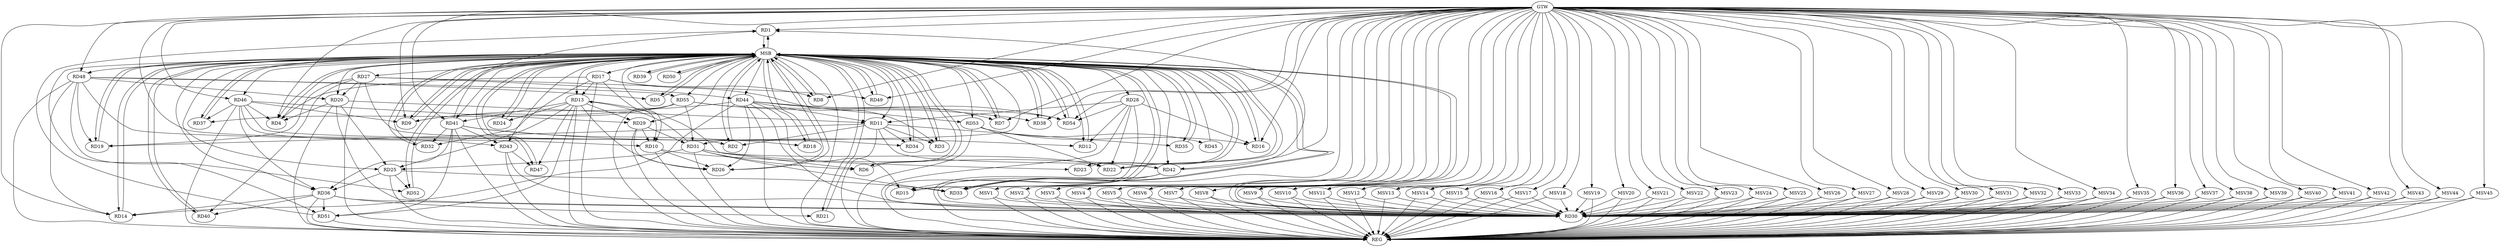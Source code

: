 strict digraph G {
  RD1 [ label="RD1" ];
  RD2 [ label="RD2" ];
  RD3 [ label="RD3" ];
  RD4 [ label="RD4" ];
  RD5 [ label="RD5" ];
  RD6 [ label="RD6" ];
  RD7 [ label="RD7" ];
  RD8 [ label="RD8" ];
  RD9 [ label="RD9" ];
  RD10 [ label="RD10" ];
  RD11 [ label="RD11" ];
  RD12 [ label="RD12" ];
  RD13 [ label="RD13" ];
  RD14 [ label="RD14" ];
  RD15 [ label="RD15" ];
  RD16 [ label="RD16" ];
  RD17 [ label="RD17" ];
  RD18 [ label="RD18" ];
  RD19 [ label="RD19" ];
  RD20 [ label="RD20" ];
  RD21 [ label="RD21" ];
  RD22 [ label="RD22" ];
  RD23 [ label="RD23" ];
  RD24 [ label="RD24" ];
  RD25 [ label="RD25" ];
  RD26 [ label="RD26" ];
  RD27 [ label="RD27" ];
  RD28 [ label="RD28" ];
  RD29 [ label="RD29" ];
  RD30 [ label="RD30" ];
  RD31 [ label="RD31" ];
  RD32 [ label="RD32" ];
  RD33 [ label="RD33" ];
  RD34 [ label="RD34" ];
  RD35 [ label="RD35" ];
  RD36 [ label="RD36" ];
  RD37 [ label="RD37" ];
  RD38 [ label="RD38" ];
  RD39 [ label="RD39" ];
  RD40 [ label="RD40" ];
  RD41 [ label="RD41" ];
  RD42 [ label="RD42" ];
  RD43 [ label="RD43" ];
  RD44 [ label="RD44" ];
  RD45 [ label="RD45" ];
  RD46 [ label="RD46" ];
  RD47 [ label="RD47" ];
  RD48 [ label="RD48" ];
  RD49 [ label="RD49" ];
  RD50 [ label="RD50" ];
  RD51 [ label="RD51" ];
  RD52 [ label="RD52" ];
  RD53 [ label="RD53" ];
  RD54 [ label="RD54" ];
  RD55 [ label="RD55" ];
  GTW [ label="GTW" ];
  REG [ label="REG" ];
  MSB [ label="MSB" ];
  MSV1 [ label="MSV1" ];
  MSV2 [ label="MSV2" ];
  MSV3 [ label="MSV3" ];
  MSV4 [ label="MSV4" ];
  MSV5 [ label="MSV5" ];
  MSV6 [ label="MSV6" ];
  MSV7 [ label="MSV7" ];
  MSV8 [ label="MSV8" ];
  MSV9 [ label="MSV9" ];
  MSV10 [ label="MSV10" ];
  MSV11 [ label="MSV11" ];
  MSV12 [ label="MSV12" ];
  MSV13 [ label="MSV13" ];
  MSV14 [ label="MSV14" ];
  MSV15 [ label="MSV15" ];
  MSV16 [ label="MSV16" ];
  MSV17 [ label="MSV17" ];
  MSV18 [ label="MSV18" ];
  MSV19 [ label="MSV19" ];
  MSV20 [ label="MSV20" ];
  MSV21 [ label="MSV21" ];
  MSV22 [ label="MSV22" ];
  MSV23 [ label="MSV23" ];
  MSV24 [ label="MSV24" ];
  MSV25 [ label="MSV25" ];
  MSV26 [ label="MSV26" ];
  MSV27 [ label="MSV27" ];
  MSV28 [ label="MSV28" ];
  MSV29 [ label="MSV29" ];
  MSV30 [ label="MSV30" ];
  MSV31 [ label="MSV31" ];
  MSV32 [ label="MSV32" ];
  MSV33 [ label="MSV33" ];
  MSV34 [ label="MSV34" ];
  MSV35 [ label="MSV35" ];
  MSV36 [ label="MSV36" ];
  MSV37 [ label="MSV37" ];
  MSV38 [ label="MSV38" ];
  MSV39 [ label="MSV39" ];
  MSV40 [ label="MSV40" ];
  MSV41 [ label="MSV41" ];
  MSV42 [ label="MSV42" ];
  MSV43 [ label="MSV43" ];
  MSV44 [ label="MSV44" ];
  MSV45 [ label="MSV45" ];
  RD41 -> RD1;
  RD42 -> RD1;
  RD51 -> RD1;
  RD11 -> RD2;
  RD46 -> RD2;
  RD11 -> RD3;
  RD17 -> RD3;
  RD17 -> RD4;
  RD20 -> RD4;
  RD46 -> RD4;
  RD48 -> RD5;
  RD13 -> RD6;
  RD31 -> RD6;
  RD44 -> RD7;
  RD17 -> RD8;
  RD44 -> RD9;
  RD46 -> RD9;
  RD55 -> RD9;
  RD17 -> RD10;
  RD10 -> RD23;
  RD10 -> RD26;
  RD29 -> RD10;
  RD48 -> RD10;
  RD11 -> RD19;
  RD20 -> RD11;
  RD28 -> RD11;
  RD11 -> RD34;
  RD11 -> RD35;
  RD11 -> RD42;
  RD44 -> RD11;
  RD28 -> RD12;
  RD41 -> RD12;
  RD17 -> RD13;
  RD13 -> RD24;
  RD13 -> RD25;
  RD13 -> RD26;
  RD13 -> RD29;
  RD31 -> RD13;
  RD13 -> RD41;
  RD13 -> RD47;
  RD13 -> RD51;
  RD36 -> RD14;
  RD44 -> RD14;
  RD48 -> RD14;
  RD42 -> RD15;
  RD44 -> RD15;
  RD28 -> RD16;
  RD53 -> RD16;
  RD17 -> RD32;
  RD41 -> RD18;
  RD27 -> RD19;
  RD48 -> RD19;
  RD20 -> RD25;
  RD27 -> RD20;
  RD20 -> RD30;
  RD48 -> RD20;
  RD36 -> RD21;
  RD28 -> RD22;
  RD31 -> RD22;
  RD53 -> RD22;
  RD31 -> RD25;
  RD25 -> RD33;
  RD25 -> RD36;
  RD25 -> RD52;
  RD29 -> RD26;
  RD44 -> RD26;
  RD27 -> RD34;
  RD27 -> RD40;
  RD27 -> RD44;
  RD27 -> RD49;
  RD28 -> RD30;
  RD28 -> RD54;
  RD29 -> RD31;
  RD46 -> RD29;
  RD36 -> RD30;
  RD42 -> RD30;
  RD43 -> RD30;
  RD44 -> RD30;
  RD31 -> RD33;
  RD31 -> RD42;
  RD55 -> RD31;
  RD41 -> RD32;
  RD36 -> RD40;
  RD41 -> RD36;
  RD46 -> RD36;
  RD36 -> RD51;
  RD46 -> RD37;
  RD55 -> RD37;
  RD55 -> RD38;
  RD41 -> RD43;
  RD41 -> RD51;
  RD46 -> RD43;
  RD43 -> RD47;
  RD44 -> RD53;
  RD44 -> RD54;
  RD53 -> RD45;
  RD48 -> RD52;
  RD48 -> RD55;
  RD55 -> RD54;
  GTW -> RD46;
  GTW -> RD42;
  GTW -> RD9;
  GTW -> RD2;
  GTW -> RD41;
  GTW -> RD49;
  GTW -> RD14;
  GTW -> RD4;
  GTW -> RD33;
  GTW -> RD48;
  GTW -> RD7;
  GTW -> RD54;
  GTW -> RD16;
  GTW -> RD38;
  GTW -> RD1;
  GTW -> RD8;
  RD10 -> REG;
  RD11 -> REG;
  RD13 -> REG;
  RD17 -> REG;
  RD20 -> REG;
  RD25 -> REG;
  RD27 -> REG;
  RD28 -> REG;
  RD29 -> REG;
  RD31 -> REG;
  RD36 -> REG;
  RD41 -> REG;
  RD42 -> REG;
  RD43 -> REG;
  RD44 -> REG;
  RD46 -> REG;
  RD48 -> REG;
  RD51 -> REG;
  RD53 -> REG;
  RD55 -> REG;
  RD1 -> MSB;
  MSB -> RD7;
  MSB -> RD22;
  MSB -> RD25;
  MSB -> RD36;
  MSB -> RD38;
  MSB -> RD42;
  MSB -> RD54;
  MSB -> REG;
  RD2 -> MSB;
  MSB -> RD5;
  MSB -> RD39;
  MSB -> RD43;
  RD3 -> MSB;
  MSB -> RD27;
  MSB -> RD29;
  MSB -> RD51;
  MSB -> RD52;
  RD4 -> MSB;
  RD5 -> MSB;
  MSB -> RD2;
  MSB -> RD6;
  MSB -> RD23;
  RD6 -> MSB;
  MSB -> RD9;
  MSB -> RD28;
  MSB -> RD53;
  RD7 -> MSB;
  MSB -> RD13;
  MSB -> RD40;
  RD8 -> MSB;
  MSB -> RD4;
  MSB -> RD12;
  MSB -> RD16;
  MSB -> RD20;
  MSB -> RD41;
  RD9 -> MSB;
  MSB -> RD33;
  MSB -> RD50;
  MSB -> RD55;
  RD12 -> MSB;
  MSB -> RD10;
  MSB -> RD14;
  RD14 -> MSB;
  MSB -> RD26;
  RD15 -> MSB;
  MSB -> RD37;
  MSB -> RD47;
  RD16 -> MSB;
  MSB -> RD17;
  MSB -> RD19;
  MSB -> RD24;
  MSB -> RD35;
  MSB -> RD46;
  RD18 -> MSB;
  MSB -> RD32;
  MSB -> RD44;
  RD19 -> MSB;
  MSB -> RD30;
  RD21 -> MSB;
  MSB -> RD31;
  RD22 -> MSB;
  MSB -> RD3;
  RD23 -> MSB;
  RD24 -> MSB;
  MSB -> RD11;
  RD26 -> MSB;
  RD30 -> MSB;
  MSB -> RD15;
  MSB -> RD34;
  RD32 -> MSB;
  MSB -> RD48;
  RD33 -> MSB;
  RD34 -> MSB;
  RD35 -> MSB;
  MSB -> RD21;
  RD37 -> MSB;
  MSB -> RD1;
  RD38 -> MSB;
  MSB -> RD18;
  RD39 -> MSB;
  RD40 -> MSB;
  RD45 -> MSB;
  MSB -> RD8;
  RD47 -> MSB;
  MSB -> RD49;
  RD49 -> MSB;
  RD50 -> MSB;
  RD52 -> MSB;
  RD54 -> MSB;
  MSV1 -> RD30;
  MSV2 -> RD30;
  MSV3 -> RD30;
  MSV4 -> RD30;
  MSV5 -> RD30;
  MSV6 -> RD30;
  MSV7 -> RD30;
  MSV8 -> RD30;
  GTW -> MSV1;
  MSV1 -> REG;
  GTW -> MSV2;
  MSV2 -> REG;
  GTW -> MSV3;
  MSV3 -> REG;
  GTW -> MSV4;
  MSV4 -> REG;
  GTW -> MSV5;
  MSV5 -> REG;
  GTW -> MSV6;
  MSV6 -> REG;
  GTW -> MSV7;
  MSV7 -> REG;
  GTW -> MSV8;
  MSV8 -> REG;
  MSV9 -> RD30;
  MSV10 -> RD30;
  MSV11 -> RD30;
  MSV12 -> RD30;
  GTW -> MSV9;
  MSV9 -> REG;
  GTW -> MSV10;
  MSV10 -> REG;
  GTW -> MSV11;
  MSV11 -> REG;
  GTW -> MSV12;
  MSV12 -> REG;
  MSV13 -> RD30;
  MSV14 -> RD30;
  GTW -> MSV13;
  MSV13 -> REG;
  GTW -> MSV14;
  MSV14 -> REG;
  MSV15 -> RD30;
  MSV16 -> RD30;
  MSV17 -> RD30;
  MSV18 -> RD30;
  GTW -> MSV15;
  MSV15 -> REG;
  GTW -> MSV16;
  MSV16 -> REG;
  GTW -> MSV17;
  MSV17 -> REG;
  GTW -> MSV18;
  MSV18 -> REG;
  MSV19 -> RD30;
  MSV20 -> RD30;
  MSV21 -> RD30;
  GTW -> MSV19;
  MSV19 -> REG;
  GTW -> MSV20;
  MSV20 -> REG;
  GTW -> MSV21;
  MSV21 -> REG;
  MSV22 -> RD30;
  MSV23 -> RD30;
  GTW -> MSV22;
  MSV22 -> REG;
  GTW -> MSV23;
  MSV23 -> REG;
  MSV24 -> RD30;
  MSV25 -> RD30;
  GTW -> MSV24;
  MSV24 -> REG;
  GTW -> MSV25;
  MSV25 -> REG;
  MSV26 -> RD30;
  MSV27 -> RD30;
  MSV28 -> RD30;
  MSV29 -> RD30;
  GTW -> MSV26;
  MSV26 -> REG;
  GTW -> MSV27;
  MSV27 -> REG;
  GTW -> MSV28;
  MSV28 -> REG;
  GTW -> MSV29;
  MSV29 -> REG;
  MSV30 -> RD30;
  MSV31 -> RD30;
  MSV32 -> RD30;
  MSV33 -> RD30;
  MSV34 -> RD30;
  MSV35 -> RD30;
  MSV36 -> RD30;
  GTW -> MSV30;
  MSV30 -> REG;
  GTW -> MSV31;
  MSV31 -> REG;
  GTW -> MSV32;
  MSV32 -> REG;
  GTW -> MSV33;
  MSV33 -> REG;
  GTW -> MSV34;
  MSV34 -> REG;
  GTW -> MSV35;
  MSV35 -> REG;
  GTW -> MSV36;
  MSV36 -> REG;
  MSV37 -> RD30;
  MSV38 -> RD30;
  GTW -> MSV37;
  MSV37 -> REG;
  GTW -> MSV38;
  MSV38 -> REG;
  MSV39 -> RD30;
  GTW -> MSV39;
  MSV39 -> REG;
  MSV40 -> RD30;
  MSV41 -> RD30;
  MSV42 -> RD30;
  MSV43 -> RD30;
  MSV44 -> RD30;
  MSV45 -> RD30;
  GTW -> MSV40;
  MSV40 -> REG;
  GTW -> MSV41;
  MSV41 -> REG;
  GTW -> MSV42;
  MSV42 -> REG;
  GTW -> MSV43;
  MSV43 -> REG;
  GTW -> MSV44;
  MSV44 -> REG;
  GTW -> MSV45;
  MSV45 -> REG;
}
